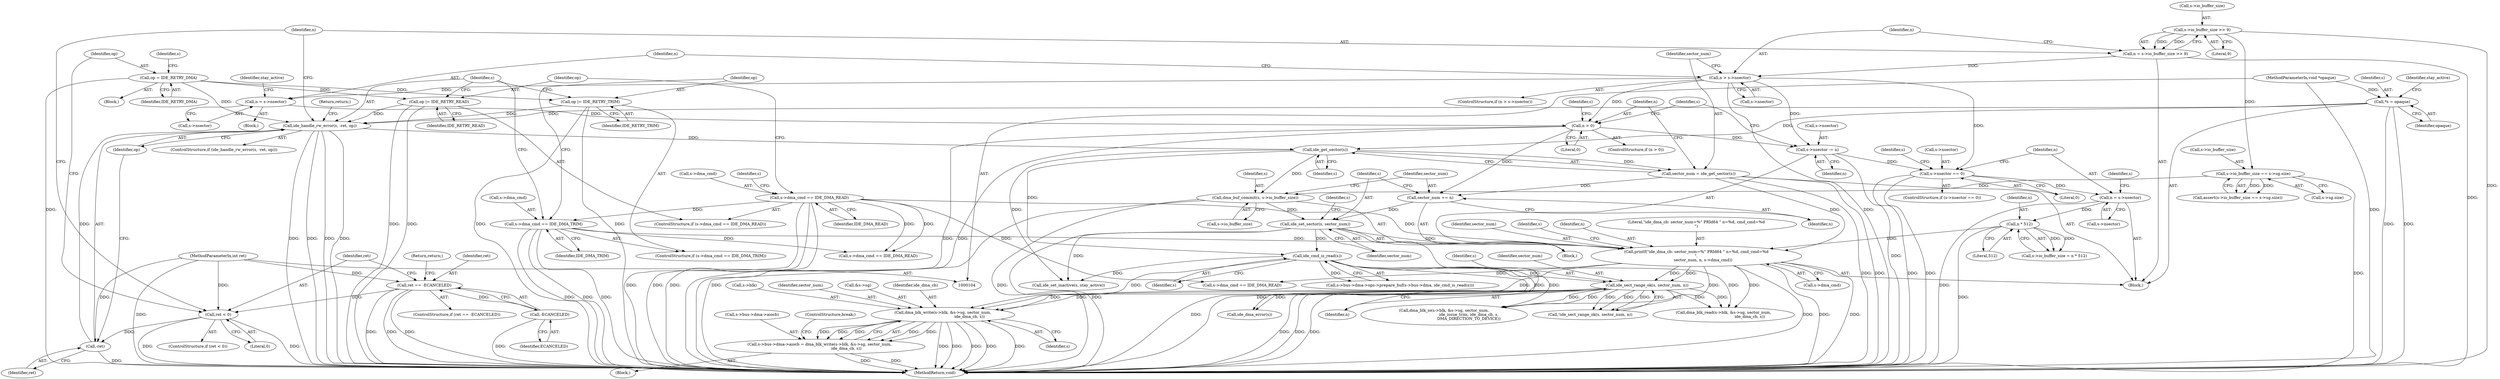 digraph "0_qemu_3251bdcf1c67427d964517053c3d185b46e618e8_0@pointer" {
"1000338" [label="(Call,dma_blk_write(s->blk, &s->sg, sector_num,\n                                           ide_dma_cb, s))"];
"1000274" [label="(Call,printf(\"ide_dma_cb: sector_num=%\" PRId64 \" n=%d, cmd_cmd=%d\n\",\n           sector_num, n, s->dma_cmd))"];
"1000183" [label="(Call,sector_num = ide_get_sector(s))"];
"1000185" [label="(Call,ide_get_sector(s))"];
"1000154" [label="(Call,ide_handle_rw_error(s, -ret, op))"];
"1000109" [label="(Call,*s = opaque)"];
"1000105" [label="(MethodParameterIn,void *opaque)"];
"1000156" [label="(Call,-ret)"];
"1000126" [label="(Call,ret < 0)"];
"1000119" [label="(Call,ret == -ECANCELED)"];
"1000106" [label="(MethodParameterIn,int ret)"];
"1000121" [label="(Call,-ECANCELED)"];
"1000150" [label="(Call,op |= IDE_RETRY_TRIM)"];
"1000131" [label="(Call,op = IDE_RETRY_DMA)"];
"1000140" [label="(Call,op |= IDE_RETRY_READ)"];
"1000210" [label="(Call,ide_set_sector(s, sector_num))"];
"1000202" [label="(Call,dma_buf_commit(s, s->io_buffer_size))"];
"1000193" [label="(Call,s->io_buffer_size == s->sg.size)"];
"1000163" [label="(Call,s->io_buffer_size >> 9)"];
"1000207" [label="(Call,sector_num += n)"];
"1000188" [label="(Call,n > 0)"];
"1000175" [label="(Call,n = s->nsector)"];
"1000169" [label="(Call,n > s->nsector)"];
"1000161" [label="(Call,n = s->io_buffer_size >> 9)"];
"1000251" [label="(Call,n * 512)"];
"1000237" [label="(Call,n = s->nsector)"];
"1000219" [label="(Call,s->nsector == 0)"];
"1000213" [label="(Call,s->nsector -= n)"];
"1000135" [label="(Call,s->dma_cmd == IDE_DMA_READ)"];
"1000145" [label="(Call,s->dma_cmd == IDE_DMA_TRIM)"];
"1000295" [label="(Call,ide_sect_range_ok(s, sector_num, n))"];
"1000262" [label="(Call,ide_cmd_is_read(s))"];
"1000330" [label="(Call,s->bus->dma->aiocb = dma_blk_write(s->blk, &s->sg, sector_num,\n                                           ide_dma_cb, s))"];
"1000146" [label="(Call,s->dma_cmd)"];
"1000339" [label="(Call,s->blk)"];
"1000145" [label="(Call,s->dma_cmd == IDE_DMA_TRIM)"];
"1000193" [label="(Call,s->io_buffer_size == s->sg.size)"];
"1000183" [label="(Call,sector_num = ide_get_sector(s))"];
"1000186" [label="(Identifier,s)"];
"1000170" [label="(Identifier,n)"];
"1000330" [label="(Call,s->bus->dma->aiocb = dma_blk_write(s->blk, &s->sg, sector_num,\n                                           ide_dma_cb, s))"];
"1000150" [label="(Call,op |= IDE_RETRY_TRIM)"];
"1000295" [label="(Call,ide_sect_range_ok(s, sector_num, n))"];
"1000163" [label="(Call,s->io_buffer_size >> 9)"];
"1000346" [label="(Identifier,sector_num)"];
"1000181" [label="(Identifier,stay_active)"];
"1000116" [label="(Identifier,stay_active)"];
"1000134" [label="(ControlStructure,if (s->dma_cmd == IDE_DMA_READ))"];
"1000294" [label="(Call,!ide_sect_range_ok(s, sector_num, n))"];
"1000331" [label="(Call,s->bus->dma->aiocb)"];
"1000190" [label="(Literal,0)"];
"1000194" [label="(Call,s->io_buffer_size)"];
"1000276" [label="(Identifier,sector_num)"];
"1000263" [label="(Identifier,s)"];
"1000188" [label="(Call,n > 0)"];
"1000158" [label="(Identifier,op)"];
"1000213" [label="(Call,s->nsector -= n)"];
"1000120" [label="(Identifier,ret)"];
"1000251" [label="(Call,n * 512)"];
"1000207" [label="(Call,sector_num += n)"];
"1000215" [label="(Identifier,s)"];
"1000202" [label="(Call,dma_buf_commit(s, s->io_buffer_size))"];
"1000154" [label="(Call,ide_handle_rw_error(s, -ret, op))"];
"1000133" [label="(Identifier,IDE_RETRY_DMA)"];
"1000139" [label="(Identifier,IDE_DMA_READ)"];
"1000121" [label="(Call,-ECANCELED)"];
"1000347" [label="(Identifier,ide_dma_cb)"];
"1000256" [label="(Call,s->bus->dma->ops->prepare_buf(s->bus->dma, ide_cmd_is_read(s)))"];
"1000219" [label="(Call,s->nsector == 0)"];
"1000192" [label="(Call,assert(s->io_buffer_size == s->sg.size))"];
"1000286" [label="(Identifier,s)"];
"1000277" [label="(Identifier,n)"];
"1000278" [label="(Call,s->dma_cmd)"];
"1000119" [label="(Call,ret == -ECANCELED)"];
"1000212" [label="(Identifier,sector_num)"];
"1000189" [label="(Identifier,n)"];
"1000237" [label="(Call,n = s->nsector)"];
"1000284" [label="(Call,s->dma_cmd == IDE_DMA_READ)"];
"1000296" [label="(Identifier,s)"];
"1000175" [label="(Call,n = s->nsector)"];
"1000338" [label="(Call,dma_blk_write(s->blk, &s->sg, sector_num,\n                                           ide_dma_cb, s))"];
"1000164" [label="(Call,s->io_buffer_size)"];
"1000168" [label="(ControlStructure,if (n > s->nsector))"];
"1000147" [label="(Identifier,s)"];
"1000297" [label="(Identifier,sector_num)"];
"1000253" [label="(Literal,512)"];
"1000359" [label="(Call,dma_blk_io(s->blk, &s->sg, sector_num,\n                                        ide_issue_trim, ide_dma_cb, s,\n                                        DMA_DIRECTION_TO_DEVICE))"];
"1000252" [label="(Identifier,n)"];
"1000109" [label="(Call,*s = opaque)"];
"1000157" [label="(Identifier,ret)"];
"1000223" [label="(Literal,0)"];
"1000211" [label="(Identifier,s)"];
"1000153" [label="(ControlStructure,if (ide_handle_rw_error(s, -ret, op)))"];
"1000349" [label="(ControlStructure,break;)"];
"1000377" [label="(Call,s->dma_cmd == IDE_DMA_READ)"];
"1000156" [label="(Call,-ret)"];
"1000110" [label="(Identifier,s)"];
"1000107" [label="(Block,)"];
"1000262" [label="(Call,ide_cmd_is_read(s))"];
"1000210" [label="(Call,ide_set_sector(s, sector_num))"];
"1000187" [label="(ControlStructure,if (n > 0))"];
"1000105" [label="(MethodParameterIn,void *opaque)"];
"1000131" [label="(Call,op = IDE_RETRY_DMA)"];
"1000185" [label="(Call,ide_get_sector(s))"];
"1000140" [label="(Call,op |= IDE_RETRY_READ)"];
"1000209" [label="(Identifier,n)"];
"1000161" [label="(Call,n = s->io_buffer_size >> 9)"];
"1000400" [label="(MethodReturn,void)"];
"1000137" [label="(Identifier,s)"];
"1000221" [label="(Identifier,s)"];
"1000342" [label="(Call,&s->sg)"];
"1000155" [label="(Identifier,s)"];
"1000122" [label="(Identifier,ECANCELED)"];
"1000247" [label="(Call,s->io_buffer_size = n * 512)"];
"1000204" [label="(Call,s->io_buffer_size)"];
"1000144" [label="(ControlStructure,if (s->dma_cmd == IDE_DMA_TRIM))"];
"1000162" [label="(Identifier,n)"];
"1000124" [label="(Return,return;)"];
"1000218" [label="(ControlStructure,if (s->nsector == 0))"];
"1000177" [label="(Call,s->nsector)"];
"1000136" [label="(Call,s->dma_cmd)"];
"1000167" [label="(Literal,9)"];
"1000184" [label="(Identifier,sector_num)"];
"1000111" [label="(Identifier,opaque)"];
"1000214" [label="(Call,s->nsector)"];
"1000195" [label="(Identifier,s)"];
"1000174" [label="(Block,)"];
"1000208" [label="(Identifier,sector_num)"];
"1000128" [label="(Literal,0)"];
"1000106" [label="(MethodParameterIn,int ret)"];
"1000274" [label="(Call,printf(\"ide_dma_cb: sector_num=%\" PRId64 \" n=%d, cmd_cmd=%d\n\",\n           sector_num, n, s->dma_cmd))"];
"1000298" [label="(Identifier,n)"];
"1000397" [label="(Call,ide_set_inactive(s, stay_active))"];
"1000191" [label="(Block,)"];
"1000171" [label="(Call,s->nsector)"];
"1000238" [label="(Identifier,n)"];
"1000149" [label="(Identifier,IDE_DMA_TRIM)"];
"1000151" [label="(Identifier,op)"];
"1000239" [label="(Call,s->nsector)"];
"1000141" [label="(Identifier,op)"];
"1000129" [label="(Block,)"];
"1000118" [label="(ControlStructure,if (ret == -ECANCELED))"];
"1000160" [label="(Return,return;)"];
"1000203" [label="(Identifier,s)"];
"1000300" [label="(Call,ide_dma_error(s))"];
"1000142" [label="(Identifier,IDE_RETRY_READ)"];
"1000317" [label="(Call,dma_blk_read(s->blk, &s->sg, sector_num,\n                                          ide_dma_cb, s))"];
"1000348" [label="(Identifier,s)"];
"1000244" [label="(Identifier,s)"];
"1000197" [label="(Call,s->sg.size)"];
"1000176" [label="(Identifier,n)"];
"1000275" [label="(Literal,\"ide_dma_cb: sector_num=%\" PRId64 \" n=%d, cmd_cmd=%d\n\")"];
"1000152" [label="(Identifier,IDE_RETRY_TRIM)"];
"1000126" [label="(Call,ret < 0)"];
"1000127" [label="(Identifier,ret)"];
"1000125" [label="(ControlStructure,if (ret < 0))"];
"1000132" [label="(Identifier,op)"];
"1000135" [label="(Call,s->dma_cmd == IDE_DMA_READ)"];
"1000227" [label="(Identifier,s)"];
"1000220" [label="(Call,s->nsector)"];
"1000307" [label="(Block,)"];
"1000169" [label="(Call,n > s->nsector)"];
"1000217" [label="(Identifier,n)"];
"1000338" -> "1000330"  [label="AST: "];
"1000338" -> "1000348"  [label="CFG: "];
"1000339" -> "1000338"  [label="AST: "];
"1000342" -> "1000338"  [label="AST: "];
"1000346" -> "1000338"  [label="AST: "];
"1000347" -> "1000338"  [label="AST: "];
"1000348" -> "1000338"  [label="AST: "];
"1000330" -> "1000338"  [label="CFG: "];
"1000338" -> "1000400"  [label="DDG: "];
"1000338" -> "1000400"  [label="DDG: "];
"1000338" -> "1000400"  [label="DDG: "];
"1000338" -> "1000400"  [label="DDG: "];
"1000338" -> "1000400"  [label="DDG: "];
"1000338" -> "1000330"  [label="DDG: "];
"1000338" -> "1000330"  [label="DDG: "];
"1000338" -> "1000330"  [label="DDG: "];
"1000338" -> "1000330"  [label="DDG: "];
"1000338" -> "1000330"  [label="DDG: "];
"1000274" -> "1000338"  [label="DDG: "];
"1000295" -> "1000338"  [label="DDG: "];
"1000295" -> "1000338"  [label="DDG: "];
"1000262" -> "1000338"  [label="DDG: "];
"1000274" -> "1000107"  [label="AST: "];
"1000274" -> "1000278"  [label="CFG: "];
"1000275" -> "1000274"  [label="AST: "];
"1000276" -> "1000274"  [label="AST: "];
"1000277" -> "1000274"  [label="AST: "];
"1000278" -> "1000274"  [label="AST: "];
"1000286" -> "1000274"  [label="CFG: "];
"1000274" -> "1000400"  [label="DDG: "];
"1000274" -> "1000400"  [label="DDG: "];
"1000274" -> "1000400"  [label="DDG: "];
"1000183" -> "1000274"  [label="DDG: "];
"1000210" -> "1000274"  [label="DDG: "];
"1000251" -> "1000274"  [label="DDG: "];
"1000135" -> "1000274"  [label="DDG: "];
"1000145" -> "1000274"  [label="DDG: "];
"1000274" -> "1000284"  [label="DDG: "];
"1000274" -> "1000295"  [label="DDG: "];
"1000274" -> "1000295"  [label="DDG: "];
"1000274" -> "1000317"  [label="DDG: "];
"1000274" -> "1000359"  [label="DDG: "];
"1000183" -> "1000107"  [label="AST: "];
"1000183" -> "1000185"  [label="CFG: "];
"1000184" -> "1000183"  [label="AST: "];
"1000185" -> "1000183"  [label="AST: "];
"1000189" -> "1000183"  [label="CFG: "];
"1000183" -> "1000400"  [label="DDG: "];
"1000183" -> "1000400"  [label="DDG: "];
"1000185" -> "1000183"  [label="DDG: "];
"1000183" -> "1000207"  [label="DDG: "];
"1000185" -> "1000186"  [label="CFG: "];
"1000186" -> "1000185"  [label="AST: "];
"1000154" -> "1000185"  [label="DDG: "];
"1000109" -> "1000185"  [label="DDG: "];
"1000185" -> "1000202"  [label="DDG: "];
"1000185" -> "1000262"  [label="DDG: "];
"1000185" -> "1000397"  [label="DDG: "];
"1000154" -> "1000153"  [label="AST: "];
"1000154" -> "1000158"  [label="CFG: "];
"1000155" -> "1000154"  [label="AST: "];
"1000156" -> "1000154"  [label="AST: "];
"1000158" -> "1000154"  [label="AST: "];
"1000160" -> "1000154"  [label="CFG: "];
"1000162" -> "1000154"  [label="CFG: "];
"1000154" -> "1000400"  [label="DDG: "];
"1000154" -> "1000400"  [label="DDG: "];
"1000154" -> "1000400"  [label="DDG: "];
"1000154" -> "1000400"  [label="DDG: "];
"1000109" -> "1000154"  [label="DDG: "];
"1000156" -> "1000154"  [label="DDG: "];
"1000150" -> "1000154"  [label="DDG: "];
"1000131" -> "1000154"  [label="DDG: "];
"1000140" -> "1000154"  [label="DDG: "];
"1000109" -> "1000107"  [label="AST: "];
"1000109" -> "1000111"  [label="CFG: "];
"1000110" -> "1000109"  [label="AST: "];
"1000111" -> "1000109"  [label="AST: "];
"1000116" -> "1000109"  [label="CFG: "];
"1000109" -> "1000400"  [label="DDG: "];
"1000109" -> "1000400"  [label="DDG: "];
"1000105" -> "1000109"  [label="DDG: "];
"1000105" -> "1000104"  [label="AST: "];
"1000105" -> "1000400"  [label="DDG: "];
"1000156" -> "1000157"  [label="CFG: "];
"1000157" -> "1000156"  [label="AST: "];
"1000158" -> "1000156"  [label="CFG: "];
"1000156" -> "1000400"  [label="DDG: "];
"1000126" -> "1000156"  [label="DDG: "];
"1000106" -> "1000156"  [label="DDG: "];
"1000126" -> "1000125"  [label="AST: "];
"1000126" -> "1000128"  [label="CFG: "];
"1000127" -> "1000126"  [label="AST: "];
"1000128" -> "1000126"  [label="AST: "];
"1000132" -> "1000126"  [label="CFG: "];
"1000162" -> "1000126"  [label="CFG: "];
"1000126" -> "1000400"  [label="DDG: "];
"1000126" -> "1000400"  [label="DDG: "];
"1000119" -> "1000126"  [label="DDG: "];
"1000106" -> "1000126"  [label="DDG: "];
"1000119" -> "1000118"  [label="AST: "];
"1000119" -> "1000121"  [label="CFG: "];
"1000120" -> "1000119"  [label="AST: "];
"1000121" -> "1000119"  [label="AST: "];
"1000124" -> "1000119"  [label="CFG: "];
"1000127" -> "1000119"  [label="CFG: "];
"1000119" -> "1000400"  [label="DDG: "];
"1000119" -> "1000400"  [label="DDG: "];
"1000119" -> "1000400"  [label="DDG: "];
"1000106" -> "1000119"  [label="DDG: "];
"1000121" -> "1000119"  [label="DDG: "];
"1000106" -> "1000104"  [label="AST: "];
"1000106" -> "1000400"  [label="DDG: "];
"1000121" -> "1000122"  [label="CFG: "];
"1000122" -> "1000121"  [label="AST: "];
"1000121" -> "1000400"  [label="DDG: "];
"1000150" -> "1000144"  [label="AST: "];
"1000150" -> "1000152"  [label="CFG: "];
"1000151" -> "1000150"  [label="AST: "];
"1000152" -> "1000150"  [label="AST: "];
"1000155" -> "1000150"  [label="CFG: "];
"1000150" -> "1000400"  [label="DDG: "];
"1000150" -> "1000400"  [label="DDG: "];
"1000131" -> "1000150"  [label="DDG: "];
"1000131" -> "1000129"  [label="AST: "];
"1000131" -> "1000133"  [label="CFG: "];
"1000132" -> "1000131"  [label="AST: "];
"1000133" -> "1000131"  [label="AST: "];
"1000137" -> "1000131"  [label="CFG: "];
"1000131" -> "1000400"  [label="DDG: "];
"1000131" -> "1000140"  [label="DDG: "];
"1000140" -> "1000134"  [label="AST: "];
"1000140" -> "1000142"  [label="CFG: "];
"1000141" -> "1000140"  [label="AST: "];
"1000142" -> "1000140"  [label="AST: "];
"1000155" -> "1000140"  [label="CFG: "];
"1000140" -> "1000400"  [label="DDG: "];
"1000140" -> "1000400"  [label="DDG: "];
"1000210" -> "1000191"  [label="AST: "];
"1000210" -> "1000212"  [label="CFG: "];
"1000211" -> "1000210"  [label="AST: "];
"1000212" -> "1000210"  [label="AST: "];
"1000215" -> "1000210"  [label="CFG: "];
"1000210" -> "1000400"  [label="DDG: "];
"1000210" -> "1000400"  [label="DDG: "];
"1000202" -> "1000210"  [label="DDG: "];
"1000207" -> "1000210"  [label="DDG: "];
"1000210" -> "1000262"  [label="DDG: "];
"1000210" -> "1000397"  [label="DDG: "];
"1000202" -> "1000191"  [label="AST: "];
"1000202" -> "1000204"  [label="CFG: "];
"1000203" -> "1000202"  [label="AST: "];
"1000204" -> "1000202"  [label="AST: "];
"1000208" -> "1000202"  [label="CFG: "];
"1000202" -> "1000400"  [label="DDG: "];
"1000202" -> "1000400"  [label="DDG: "];
"1000193" -> "1000202"  [label="DDG: "];
"1000193" -> "1000192"  [label="AST: "];
"1000193" -> "1000197"  [label="CFG: "];
"1000194" -> "1000193"  [label="AST: "];
"1000197" -> "1000193"  [label="AST: "];
"1000192" -> "1000193"  [label="CFG: "];
"1000193" -> "1000400"  [label="DDG: "];
"1000193" -> "1000192"  [label="DDG: "];
"1000193" -> "1000192"  [label="DDG: "];
"1000163" -> "1000193"  [label="DDG: "];
"1000163" -> "1000161"  [label="AST: "];
"1000163" -> "1000167"  [label="CFG: "];
"1000164" -> "1000163"  [label="AST: "];
"1000167" -> "1000163"  [label="AST: "];
"1000161" -> "1000163"  [label="CFG: "];
"1000163" -> "1000400"  [label="DDG: "];
"1000163" -> "1000161"  [label="DDG: "];
"1000163" -> "1000161"  [label="DDG: "];
"1000207" -> "1000191"  [label="AST: "];
"1000207" -> "1000209"  [label="CFG: "];
"1000208" -> "1000207"  [label="AST: "];
"1000209" -> "1000207"  [label="AST: "];
"1000211" -> "1000207"  [label="CFG: "];
"1000188" -> "1000207"  [label="DDG: "];
"1000188" -> "1000187"  [label="AST: "];
"1000188" -> "1000190"  [label="CFG: "];
"1000189" -> "1000188"  [label="AST: "];
"1000190" -> "1000188"  [label="AST: "];
"1000195" -> "1000188"  [label="CFG: "];
"1000221" -> "1000188"  [label="CFG: "];
"1000188" -> "1000400"  [label="DDG: "];
"1000188" -> "1000400"  [label="DDG: "];
"1000175" -> "1000188"  [label="DDG: "];
"1000169" -> "1000188"  [label="DDG: "];
"1000188" -> "1000213"  [label="DDG: "];
"1000175" -> "1000174"  [label="AST: "];
"1000175" -> "1000177"  [label="CFG: "];
"1000176" -> "1000175"  [label="AST: "];
"1000177" -> "1000175"  [label="AST: "];
"1000181" -> "1000175"  [label="CFG: "];
"1000169" -> "1000175"  [label="DDG: "];
"1000169" -> "1000168"  [label="AST: "];
"1000169" -> "1000171"  [label="CFG: "];
"1000170" -> "1000169"  [label="AST: "];
"1000171" -> "1000169"  [label="AST: "];
"1000176" -> "1000169"  [label="CFG: "];
"1000184" -> "1000169"  [label="CFG: "];
"1000169" -> "1000400"  [label="DDG: "];
"1000161" -> "1000169"  [label="DDG: "];
"1000169" -> "1000213"  [label="DDG: "];
"1000169" -> "1000219"  [label="DDG: "];
"1000161" -> "1000107"  [label="AST: "];
"1000162" -> "1000161"  [label="AST: "];
"1000170" -> "1000161"  [label="CFG: "];
"1000161" -> "1000400"  [label="DDG: "];
"1000251" -> "1000247"  [label="AST: "];
"1000251" -> "1000253"  [label="CFG: "];
"1000252" -> "1000251"  [label="AST: "];
"1000253" -> "1000251"  [label="AST: "];
"1000247" -> "1000251"  [label="CFG: "];
"1000251" -> "1000400"  [label="DDG: "];
"1000251" -> "1000247"  [label="DDG: "];
"1000251" -> "1000247"  [label="DDG: "];
"1000237" -> "1000251"  [label="DDG: "];
"1000237" -> "1000107"  [label="AST: "];
"1000237" -> "1000239"  [label="CFG: "];
"1000238" -> "1000237"  [label="AST: "];
"1000239" -> "1000237"  [label="AST: "];
"1000244" -> "1000237"  [label="CFG: "];
"1000237" -> "1000400"  [label="DDG: "];
"1000219" -> "1000237"  [label="DDG: "];
"1000219" -> "1000218"  [label="AST: "];
"1000219" -> "1000223"  [label="CFG: "];
"1000220" -> "1000219"  [label="AST: "];
"1000223" -> "1000219"  [label="AST: "];
"1000227" -> "1000219"  [label="CFG: "];
"1000238" -> "1000219"  [label="CFG: "];
"1000219" -> "1000400"  [label="DDG: "];
"1000219" -> "1000400"  [label="DDG: "];
"1000213" -> "1000219"  [label="DDG: "];
"1000213" -> "1000191"  [label="AST: "];
"1000213" -> "1000217"  [label="CFG: "];
"1000214" -> "1000213"  [label="AST: "];
"1000217" -> "1000213"  [label="AST: "];
"1000221" -> "1000213"  [label="CFG: "];
"1000213" -> "1000400"  [label="DDG: "];
"1000135" -> "1000134"  [label="AST: "];
"1000135" -> "1000139"  [label="CFG: "];
"1000136" -> "1000135"  [label="AST: "];
"1000139" -> "1000135"  [label="AST: "];
"1000141" -> "1000135"  [label="CFG: "];
"1000147" -> "1000135"  [label="CFG: "];
"1000135" -> "1000400"  [label="DDG: "];
"1000135" -> "1000400"  [label="DDG: "];
"1000135" -> "1000400"  [label="DDG: "];
"1000135" -> "1000145"  [label="DDG: "];
"1000135" -> "1000284"  [label="DDG: "];
"1000135" -> "1000377"  [label="DDG: "];
"1000135" -> "1000377"  [label="DDG: "];
"1000145" -> "1000144"  [label="AST: "];
"1000145" -> "1000149"  [label="CFG: "];
"1000146" -> "1000145"  [label="AST: "];
"1000149" -> "1000145"  [label="AST: "];
"1000151" -> "1000145"  [label="CFG: "];
"1000155" -> "1000145"  [label="CFG: "];
"1000145" -> "1000400"  [label="DDG: "];
"1000145" -> "1000400"  [label="DDG: "];
"1000145" -> "1000400"  [label="DDG: "];
"1000145" -> "1000377"  [label="DDG: "];
"1000295" -> "1000294"  [label="AST: "];
"1000295" -> "1000298"  [label="CFG: "];
"1000296" -> "1000295"  [label="AST: "];
"1000297" -> "1000295"  [label="AST: "];
"1000298" -> "1000295"  [label="AST: "];
"1000294" -> "1000295"  [label="CFG: "];
"1000295" -> "1000400"  [label="DDG: "];
"1000295" -> "1000400"  [label="DDG: "];
"1000295" -> "1000400"  [label="DDG: "];
"1000295" -> "1000294"  [label="DDG: "];
"1000295" -> "1000294"  [label="DDG: "];
"1000295" -> "1000294"  [label="DDG: "];
"1000262" -> "1000295"  [label="DDG: "];
"1000295" -> "1000300"  [label="DDG: "];
"1000295" -> "1000317"  [label="DDG: "];
"1000295" -> "1000317"  [label="DDG: "];
"1000295" -> "1000359"  [label="DDG: "];
"1000295" -> "1000359"  [label="DDG: "];
"1000262" -> "1000256"  [label="AST: "];
"1000262" -> "1000263"  [label="CFG: "];
"1000263" -> "1000262"  [label="AST: "];
"1000256" -> "1000262"  [label="CFG: "];
"1000262" -> "1000400"  [label="DDG: "];
"1000262" -> "1000256"  [label="DDG: "];
"1000262" -> "1000300"  [label="DDG: "];
"1000262" -> "1000317"  [label="DDG: "];
"1000262" -> "1000359"  [label="DDG: "];
"1000262" -> "1000397"  [label="DDG: "];
"1000330" -> "1000307"  [label="AST: "];
"1000331" -> "1000330"  [label="AST: "];
"1000349" -> "1000330"  [label="CFG: "];
"1000330" -> "1000400"  [label="DDG: "];
"1000330" -> "1000400"  [label="DDG: "];
}
